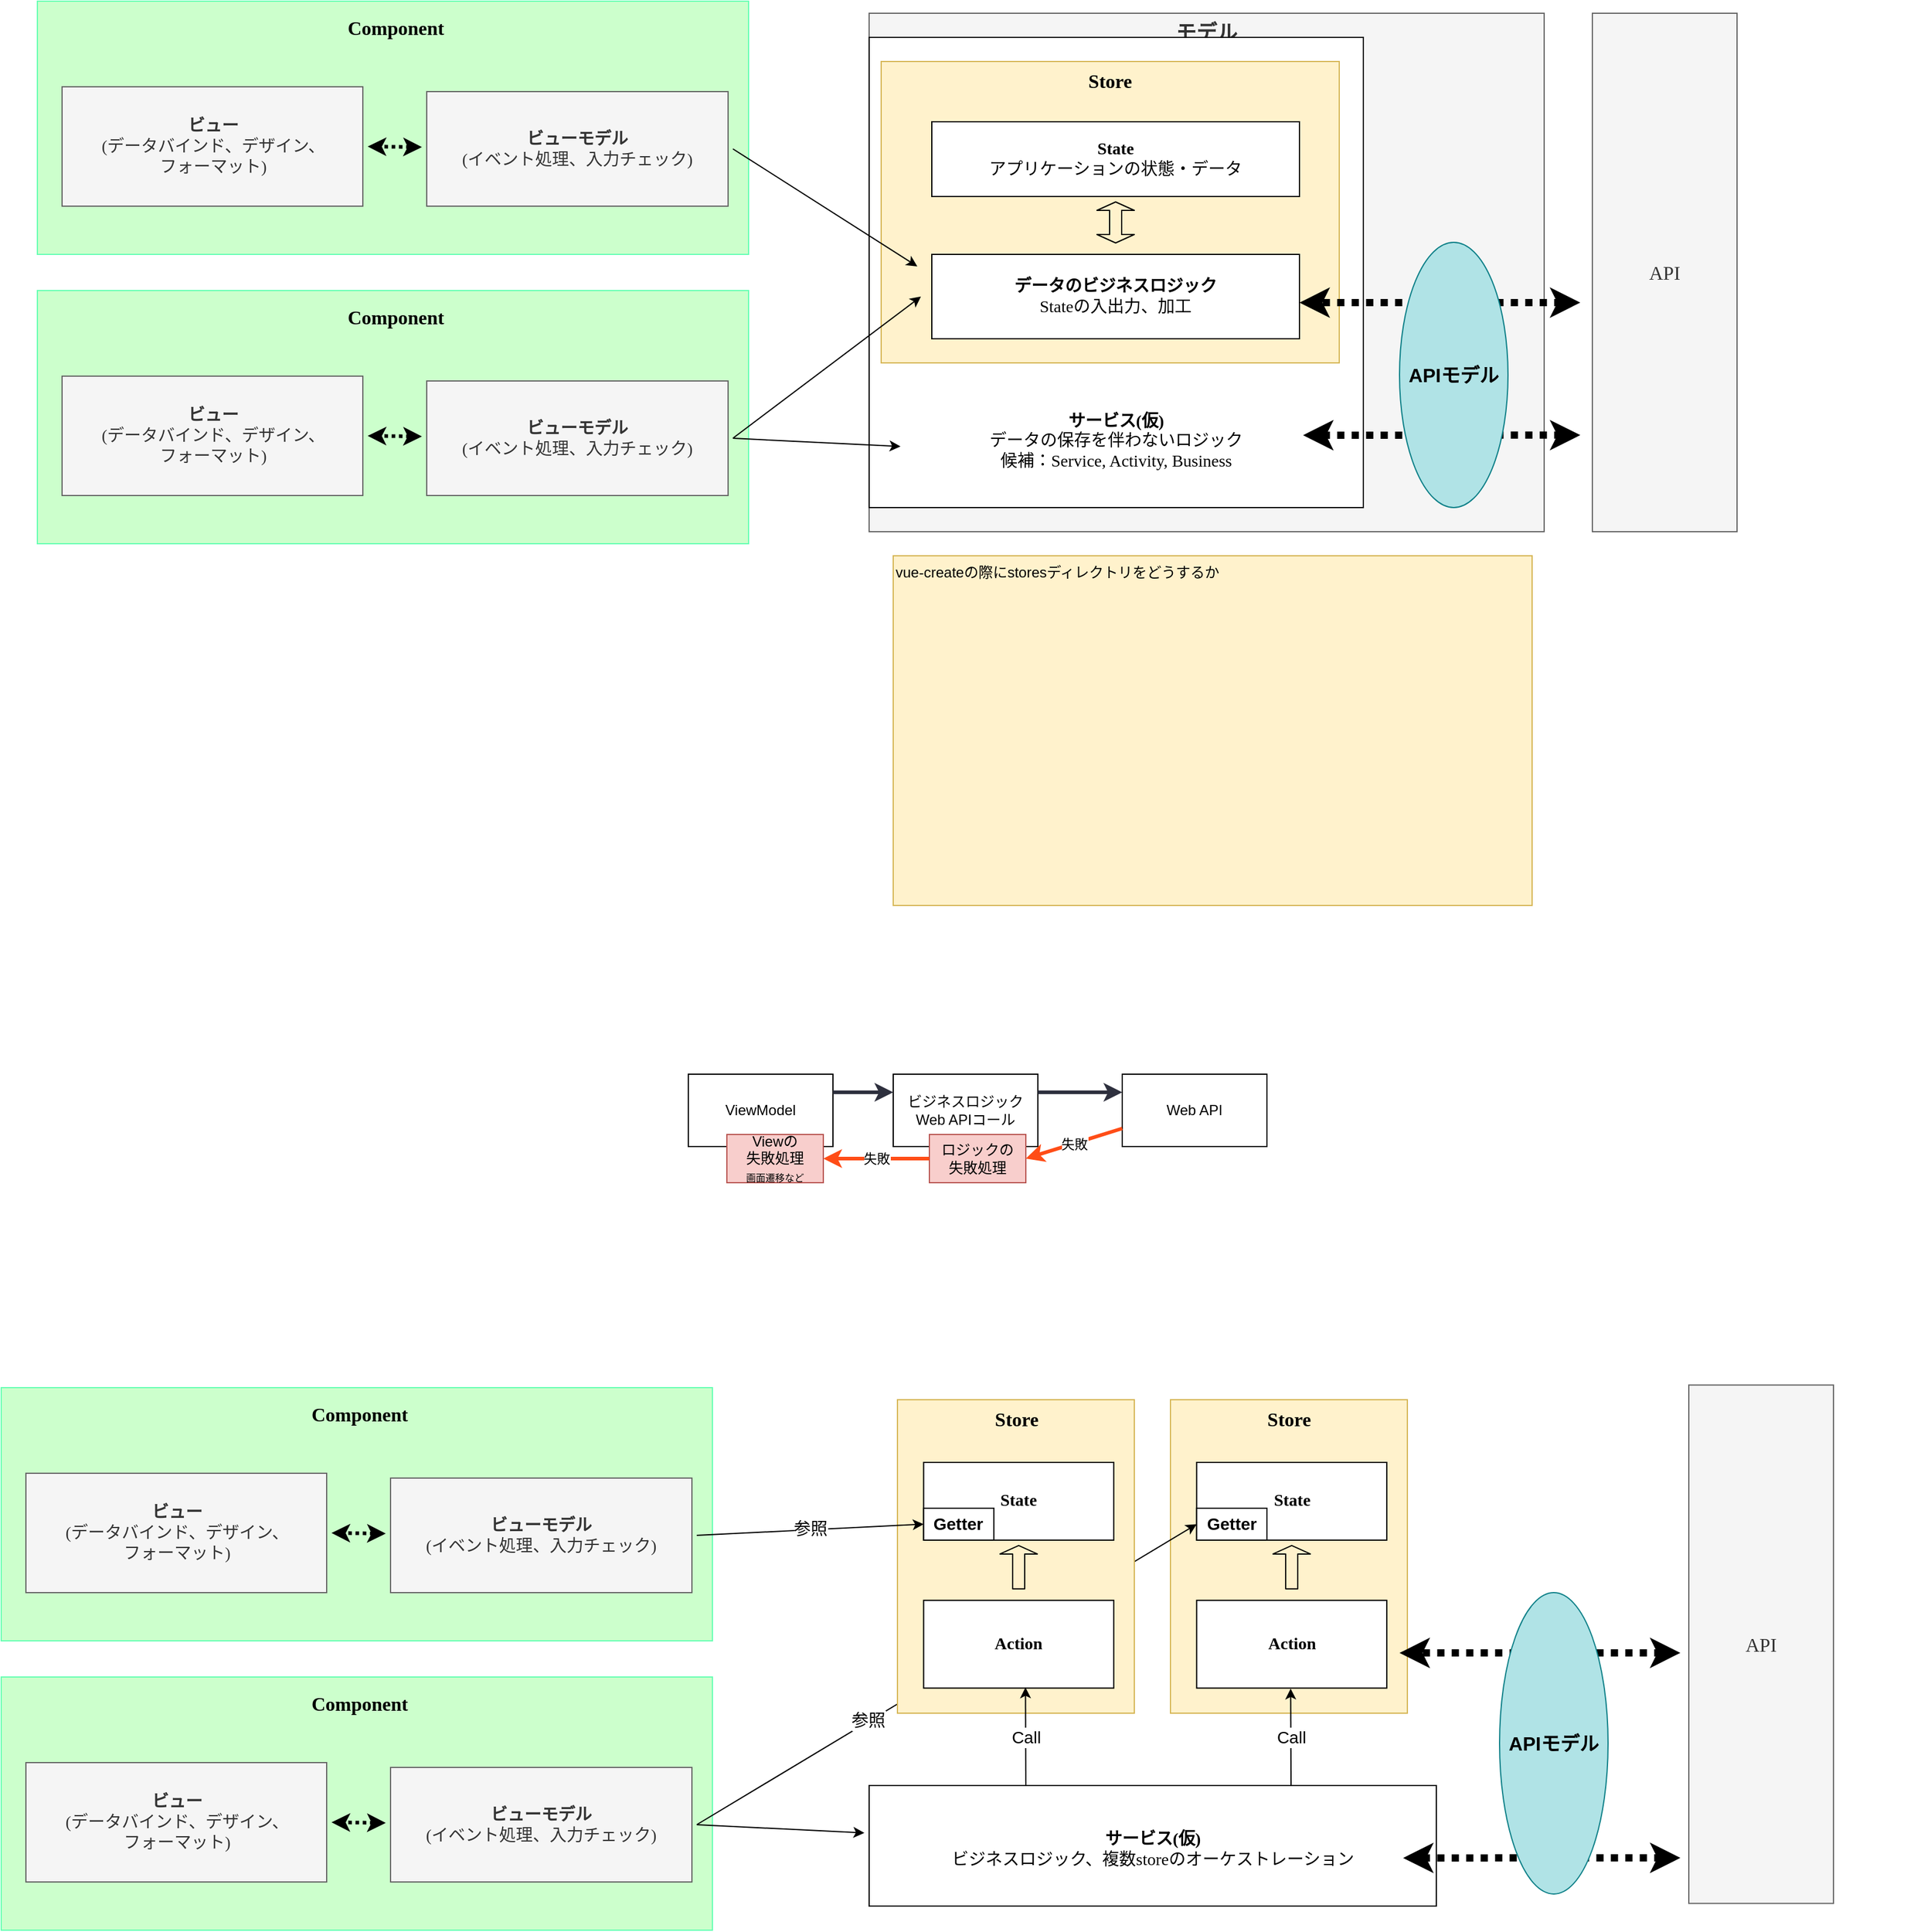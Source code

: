 <mxfile>
    <diagram id="g32roVNftYkZaOqn-Fnz" name="ページ1">
        <mxGraphModel dx="1520" dy="983" grid="1" gridSize="10" guides="1" tooltips="1" connect="1" arrows="1" fold="1" page="1" pageScale="1" pageWidth="827" pageHeight="1169" math="0" shadow="0">
            <root>
                <mxCell id="0"/>
                <mxCell id="1" parent="0"/>
                <mxCell id="85" value="モデル" style="rounded=0;whiteSpace=wrap;html=1;fillColor=#f5f5f5;fontColor=#333333;strokeColor=#666666;fontStyle=1;verticalAlign=top;fontSize=17;" parent="1" vertex="1">
                    <mxGeometry x="780" y="130" width="560" height="430" as="geometry"/>
                </mxCell>
                <mxCell id="105" value="サービス(仮)&lt;br style=&quot;border-color: var(--border-color);&quot;&gt;&lt;span style=&quot;border-color: var(--border-color); font-weight: normal;&quot;&gt;データの保存を伴わないロジック&lt;br style=&quot;border-color: var(--border-color);&quot;&gt;候補：Service, Activity, Business&lt;/span&gt;&lt;span style=&quot;font-weight: normal&quot;&gt;&lt;br&gt;&lt;/span&gt;" style="rounded=0;whiteSpace=wrap;html=1;fontSize=14;fontFamily=Noto Sans JP;fontSource=https%3A%2F%2Ffonts.googleapis.com%2Fcss%3Ffamily%3DNoto%2BSans%2BJP;perimeterSpacing=9;fontStyle=1;align=center;verticalAlign=bottom;spacingBottom=27;" parent="1" vertex="1">
                    <mxGeometry x="780" y="150" width="410" height="390" as="geometry"/>
                </mxCell>
                <mxCell id="5" value="&lt;b&gt;Store&lt;/b&gt;" style="rounded=0;whiteSpace=wrap;html=1;fontSize=16;verticalAlign=top;fillColor=#fff2cc;strokeColor=#d6b656;fontFamily=Noto Sans JP;fontSource=https%3A%2F%2Ffonts.googleapis.com%2Fcss%3Ffamily%3DNoto%2BSans%2BJP;" parent="1" vertex="1">
                    <mxGeometry x="790" y="170" width="380" height="250" as="geometry"/>
                </mxCell>
                <mxCell id="12" value="API" style="rounded=0;whiteSpace=wrap;html=1;fontSize=16;fillColor=#f5f5f5;strokeColor=#666666;fontFamily=Noto Sans JP;fontSource=https%3A%2F%2Ffonts.googleapis.com%2Fcss%3Ffamily%3DNoto%2BSans%2BJP;fontColor=#333333;" parent="1" vertex="1">
                    <mxGeometry x="1380" y="130" width="120" height="430" as="geometry"/>
                </mxCell>
                <mxCell id="19" value="&lt;span&gt;State&lt;br&gt;&lt;span style=&quot;font-weight: normal;&quot;&gt;アプリケーションの状態・データ&lt;/span&gt;&lt;/span&gt;&lt;span&gt;&lt;br&gt;&lt;/span&gt;" style="rounded=0;whiteSpace=wrap;html=1;fontSize=14;fontFamily=Noto Sans JP;fontSource=https%3A%2F%2Ffonts.googleapis.com%2Fcss%3Ffamily%3DNoto%2BSans%2BJP;perimeterSpacing=4;fontStyle=1;align=center;" parent="1" vertex="1">
                    <mxGeometry x="832" y="220" width="305" height="62" as="geometry"/>
                </mxCell>
                <mxCell id="57" value="&lt;span&gt;データのビジネスロジック&lt;/span&gt;&lt;br&gt;&lt;span style=&quot;font-weight: normal&quot;&gt;Stateの入出力、加工&lt;br&gt;&lt;/span&gt;" style="rounded=0;whiteSpace=wrap;html=1;fontSize=14;fontFamily=Noto Sans JP;fontSource=https%3A%2F%2Ffonts.googleapis.com%2Fcss%3Ffamily%3DNoto%2BSans%2BJP;perimeterSpacing=9;fontStyle=1;align=center;" parent="1" vertex="1">
                    <mxGeometry x="832" y="330" width="305" height="70" as="geometry"/>
                </mxCell>
                <mxCell id="64" value="Component" style="rounded=0;whiteSpace=wrap;html=1;align=center;spacingLeft=5;fillColor=#CCFFCC;fontColor=#000000;strokeColor=#66FFB3;verticalAlign=top;fontSize=16;fontFamily=Noto Sans JP;fontSource=https%3A%2F%2Ffonts.googleapis.com%2Fcss%3Ffamily%3DNoto%2BSans%2BJP;fontStyle=1;spacingTop=6;" parent="1" vertex="1">
                    <mxGeometry x="90" y="120" width="590" height="210" as="geometry"/>
                </mxCell>
                <mxCell id="65" value="&lt;b&gt;ビュー&lt;/b&gt;&lt;br style=&quot;font-size: 14px&quot;&gt;(データバインド、デザイン、&lt;br&gt;フォーマット)" style="rounded=0;whiteSpace=wrap;html=1;fontSize=14;fontFamily=Noto Sans JP;fontSource=https%3A%2F%2Ffonts.googleapis.com%2Fcss%3Ffamily%3DNoto%2BSans%2BJP;perimeterSpacing=4;fillColor=#f5f5f5;strokeColor=#666666;fontColor=#333333;" parent="1" vertex="1">
                    <mxGeometry x="110.5" y="191" width="249.5" height="99" as="geometry"/>
                </mxCell>
                <mxCell id="66" value="&lt;b&gt;ビューモデル&lt;/b&gt;&lt;br style=&quot;font-size: 14px&quot;&gt;(イベント処理、入力チェック)" style="rounded=0;whiteSpace=wrap;html=1;fontSize=14;fontFamily=Noto Sans JP;fontSource=https%3A%2F%2Ffonts.googleapis.com%2Fcss%3Ffamily%3DNoto%2BSans%2BJP;perimeterSpacing=4;fillColor=#f5f5f5;fontColor=#333333;strokeColor=#666666;" parent="1" vertex="1">
                    <mxGeometry x="413" y="195" width="250" height="95" as="geometry"/>
                </mxCell>
                <mxCell id="58" value="" style="endArrow=classic;html=1;fontSize=14;fontFamily=Noto Sans JP;fontSource=https%3A%2F%2Ffonts.googleapis.com%2Fcss%3Ffamily%3DNoto%2BSans%2BJP;exitX=1;exitY=0.5;exitDx=0;exitDy=0;" parent="1" source="66" edge="1">
                    <mxGeometry width="50" height="50" relative="1" as="geometry">
                        <mxPoint x="640" y="262" as="sourcePoint"/>
                        <mxPoint x="820" y="340" as="targetPoint"/>
                    </mxGeometry>
                </mxCell>
                <mxCell id="79" value="" style="shape=flexArrow;endArrow=classic;startArrow=classic;html=1;startSize=2;endSize=2;strokeWidth=1;exitX=0.5;exitY=0;exitDx=0;exitDy=0;entryX=0.5;entryY=1;entryDx=0;entryDy=0;" parent="1" source="57" target="19" edge="1">
                    <mxGeometry width="100" height="100" relative="1" as="geometry">
                        <mxPoint x="900" y="310" as="sourcePoint"/>
                        <mxPoint x="1000" y="210" as="targetPoint"/>
                    </mxGeometry>
                </mxCell>
                <mxCell id="80" value="" style="endArrow=classic;html=1;fontSize=14;fontFamily=Noto Sans JP;fontSource=https%3A%2F%2Ffonts.googleapis.com%2Fcss%3Ffamily%3DNoto%2BSans%2BJP;startArrow=classic;startFill=1;dashed=1;strokeWidth=3;dashPattern=1 1;entryX=1;entryY=0.5;entryDx=0;entryDy=0;" parent="1" source="66" target="65" edge="1">
                    <mxGeometry width="50" height="50" relative="1" as="geometry">
                        <mxPoint x="390" y="223" as="sourcePoint"/>
                        <mxPoint x="1151" y="375" as="targetPoint"/>
                    </mxGeometry>
                </mxCell>
                <mxCell id="81" value="Component" style="rounded=0;whiteSpace=wrap;html=1;align=center;spacingLeft=5;fillColor=#CCFFCC;fontColor=#000000;strokeColor=#66FFB3;verticalAlign=top;fontSize=16;fontFamily=Noto Sans JP;fontSource=https%3A%2F%2Ffonts.googleapis.com%2Fcss%3Ffamily%3DNoto%2BSans%2BJP;fontStyle=1;spacingTop=6;" parent="1" vertex="1">
                    <mxGeometry x="90" y="360" width="590" height="210" as="geometry"/>
                </mxCell>
                <mxCell id="82" value="&lt;b&gt;ビュー&lt;/b&gt;&lt;br style=&quot;font-size: 14px&quot;&gt;(データバインド、デザイン、&lt;br style=&quot;font-size: 14px&quot;&gt;フォーマット)" style="rounded=0;whiteSpace=wrap;html=1;fontSize=14;fontFamily=Noto Sans JP;fontSource=https%3A%2F%2Ffonts.googleapis.com%2Fcss%3Ffamily%3DNoto%2BSans%2BJP;perimeterSpacing=4;fillColor=#f5f5f5;fontColor=#333333;strokeColor=#666666;" parent="1" vertex="1">
                    <mxGeometry x="110.5" y="431" width="249.5" height="99" as="geometry"/>
                </mxCell>
                <mxCell id="83" value="&lt;b&gt;ビューモデル&lt;/b&gt;&lt;br style=&quot;font-size: 14px&quot;&gt;(イベント処理、入力チェック)" style="rounded=0;whiteSpace=wrap;html=1;fontSize=14;fontFamily=Noto Sans JP;fontSource=https%3A%2F%2Ffonts.googleapis.com%2Fcss%3Ffamily%3DNoto%2BSans%2BJP;perimeterSpacing=4;fillColor=#f5f5f5;fontColor=#333333;strokeColor=#666666;" parent="1" vertex="1">
                    <mxGeometry x="413" y="435" width="250" height="95" as="geometry"/>
                </mxCell>
                <mxCell id="84" value="" style="endArrow=classic;html=1;fontSize=14;fontFamily=Noto Sans JP;fontSource=https%3A%2F%2Ffonts.googleapis.com%2Fcss%3Ffamily%3DNoto%2BSans%2BJP;startArrow=classic;startFill=1;dashed=1;strokeWidth=3;dashPattern=1 1;entryX=1;entryY=0.5;entryDx=0;entryDy=0;" parent="1" source="83" target="82" edge="1">
                    <mxGeometry width="50" height="50" relative="1" as="geometry">
                        <mxPoint x="390" y="463" as="sourcePoint"/>
                        <mxPoint x="1151" y="615" as="targetPoint"/>
                    </mxGeometry>
                </mxCell>
                <mxCell id="70" value="" style="endArrow=classic;html=1;fontSize=14;fontFamily=Noto Sans JP;fontSource=https%3A%2F%2Ffonts.googleapis.com%2Fcss%3Ffamily%3DNoto%2BSans%2BJP;exitX=1;exitY=0.5;exitDx=0;exitDy=0;" parent="1" source="83" edge="1">
                    <mxGeometry width="50" height="50" relative="1" as="geometry">
                        <mxPoint x="634.5" y="513" as="sourcePoint"/>
                        <mxPoint x="806" y="489.283" as="targetPoint"/>
                    </mxGeometry>
                </mxCell>
                <mxCell id="88" value="" style="endArrow=classic;html=1;fontSize=14;fontFamily=Noto Sans JP;fontSource=https%3A%2F%2Ffonts.googleapis.com%2Fcss%3Ffamily%3DNoto%2BSans%2BJP;startArrow=classic;startFill=1;dashed=1;strokeWidth=6;dashPattern=1 1;" parent="1" edge="1">
                    <mxGeometry width="50" height="50" relative="1" as="geometry">
                        <mxPoint x="1370" y="370" as="sourcePoint"/>
                        <mxPoint x="1137" y="370" as="targetPoint"/>
                    </mxGeometry>
                </mxCell>
                <mxCell id="89" value="" style="endArrow=classic;html=1;fontSize=14;fontFamily=Noto Sans JP;fontSource=https%3A%2F%2Ffonts.googleapis.com%2Fcss%3Ffamily%3DNoto%2BSans%2BJP;startArrow=classic;startFill=1;dashed=1;strokeWidth=6;dashPattern=1 1;" parent="1" edge="1">
                    <mxGeometry width="50" height="50" relative="1" as="geometry">
                        <mxPoint x="1370" y="479.91" as="sourcePoint"/>
                        <mxPoint x="1140" y="480" as="targetPoint"/>
                    </mxGeometry>
                </mxCell>
                <mxCell id="86" value="APIモデル" style="ellipse;whiteSpace=wrap;html=1;rounded=1;fontSize=16;fontStyle=1;fillColor=#b0e3e6;strokeColor=#0e8088;" parent="1" vertex="1">
                    <mxGeometry x="1220" y="320" width="90" height="220" as="geometry"/>
                </mxCell>
                <mxCell id="90" value="" style="endArrow=classic;html=1;fontSize=14;fontFamily=Noto Sans JP;fontSource=https%3A%2F%2Ffonts.googleapis.com%2Fcss%3Ffamily%3DNoto%2BSans%2BJP;exitX=1;exitY=0.5;exitDx=0;exitDy=0;entryX=0;entryY=0.5;entryDx=0;entryDy=0;" parent="1" source="83" target="57" edge="1">
                    <mxGeometry width="50" height="50" relative="1" as="geometry">
                        <mxPoint x="677" y="492.5" as="sourcePoint"/>
                        <mxPoint x="838" y="492.5" as="targetPoint"/>
                    </mxGeometry>
                </mxCell>
                <mxCell id="94" value="vue-createの際にstoresディレクトリをどうするか&lt;br&gt;" style="text;html=1;strokeColor=#d6b656;fillColor=#fff2cc;align=left;verticalAlign=top;whiteSpace=wrap;rounded=0;" parent="1" vertex="1">
                    <mxGeometry x="800" y="580" width="530" height="290" as="geometry"/>
                </mxCell>
                <mxCell id="104" value="" style="group" parent="1" connectable="0" vertex="1">
                    <mxGeometry x="630" y="1010" width="480" height="90" as="geometry"/>
                </mxCell>
                <mxCell id="95" value="ViewModel" style="rounded=0;whiteSpace=wrap;html=1;" parent="104" vertex="1">
                    <mxGeometry width="120" height="60" as="geometry"/>
                </mxCell>
                <mxCell id="96" value="ビジネスロジック&lt;br&gt;Web APIコール" style="rounded=0;whiteSpace=wrap;html=1;" parent="104" vertex="1">
                    <mxGeometry x="170" width="120" height="60" as="geometry"/>
                </mxCell>
                <mxCell id="103" style="edgeStyle=none;rounded=1;sketch=0;jumpSize=6;html=1;exitX=1;exitY=0.25;exitDx=0;exitDy=0;entryX=0;entryY=0.25;entryDx=0;entryDy=0;shadow=0;strokeColor=#2E303E;strokeWidth=3;fontSize=8;elbow=vertical;" parent="104" source="95" target="96" edge="1">
                    <mxGeometry relative="1" as="geometry"/>
                </mxCell>
                <mxCell id="97" value="Web API" style="rounded=0;whiteSpace=wrap;html=1;" parent="104" vertex="1">
                    <mxGeometry x="360" width="120" height="60" as="geometry"/>
                </mxCell>
                <mxCell id="102" style="edgeStyle=none;rounded=1;sketch=0;jumpSize=6;html=1;exitX=1;exitY=0.25;exitDx=0;exitDy=0;entryX=0;entryY=0.25;entryDx=0;entryDy=0;shadow=0;strokeColor=#2E303E;strokeWidth=3;fontSize=8;elbow=vertical;" parent="104" source="96" target="97" edge="1">
                    <mxGeometry relative="1" as="geometry"/>
                </mxCell>
                <mxCell id="99" value="ロジックの&lt;br&gt;失敗処理" style="rounded=0;whiteSpace=wrap;html=1;fillColor=#f8cecc;strokeColor=#b85450;" parent="104" vertex="1">
                    <mxGeometry x="200" y="50" width="80" height="40" as="geometry"/>
                </mxCell>
                <mxCell id="98" value="失敗" style="edgeStyle=none;rounded=1;sketch=0;html=1;exitX=0;exitY=0.75;exitDx=0;exitDy=0;entryX=1;entryY=0.5;entryDx=0;entryDy=0;shadow=0;elbow=vertical;strokeColor=#FF4D17;jumpSize=6;strokeWidth=3;" parent="104" source="97" target="99" edge="1">
                    <mxGeometry relative="1" as="geometry"/>
                </mxCell>
                <mxCell id="100" value="失敗" style="edgeStyle=none;rounded=1;sketch=0;html=1;entryX=1;entryY=0.5;entryDx=0;entryDy=0;shadow=0;elbow=vertical;strokeColor=#FF4D17;jumpSize=6;strokeWidth=3;" parent="104" source="99" target="101" edge="1">
                    <mxGeometry relative="1" as="geometry">
                        <mxPoint x="200" y="69.76" as="sourcePoint"/>
                        <mxPoint x="130" y="69.76" as="targetPoint"/>
                    </mxGeometry>
                </mxCell>
                <mxCell id="101" value="Viewの&lt;br&gt;失敗処理&lt;br&gt;&lt;font style=&quot;font-size: 8px;&quot;&gt;画面遷移など&lt;/font&gt;" style="rounded=0;whiteSpace=wrap;html=1;fillColor=#f8cecc;strokeColor=#b85450;" parent="104" vertex="1">
                    <mxGeometry x="32" y="50" width="80" height="40" as="geometry"/>
                </mxCell>
                <mxCell id="111" value="" style="group" parent="1" vertex="1" connectable="0">
                    <mxGeometry x="1350" y="710" width="290" height="987.8" as="geometry"/>
                </mxCell>
                <mxCell id="112" value="&lt;b&gt;Store&lt;/b&gt;" style="rounded=0;whiteSpace=wrap;html=1;fontSize=16;verticalAlign=top;fillColor=#fff2cc;strokeColor=#d6b656;fontFamily=Noto Sans JP;fontSource=https%3A%2F%2Ffonts.googleapis.com%2Fcss%3Ffamily%3DNoto%2BSans%2BJP;" parent="111" vertex="1">
                    <mxGeometry x="-320" y="570" width="196.5" height="260" as="geometry"/>
                </mxCell>
                <mxCell id="113" value="&lt;span&gt;State&lt;/span&gt;&lt;span&gt;&lt;br&gt;&lt;/span&gt;" style="rounded=0;whiteSpace=wrap;html=1;fontSize=14;fontFamily=Noto Sans JP;fontSource=https%3A%2F%2Ffonts.googleapis.com%2Fcss%3Ffamily%3DNoto%2BSans%2BJP;perimeterSpacing=4;fontStyle=1;align=center;" parent="111" vertex="1">
                    <mxGeometry x="-298.282" y="622" width="157.717" height="64.48" as="geometry"/>
                </mxCell>
                <mxCell id="114" value="Action" style="rounded=0;whiteSpace=wrap;html=1;fontSize=14;fontFamily=Noto Sans JP;fontSource=https%3A%2F%2Ffonts.googleapis.com%2Fcss%3Ffamily%3DNoto%2BSans%2BJP;perimeterSpacing=9;fontStyle=1;align=center;" parent="111" vertex="1">
                    <mxGeometry x="-298.282" y="736.4" width="157.717" height="72.8" as="geometry"/>
                </mxCell>
                <mxCell id="115" value="" style="shape=flexArrow;endArrow=classic;startArrow=none;html=1;startSize=2;endSize=2;strokeWidth=1;exitX=0.5;exitY=0;exitDx=0;exitDy=0;entryX=0.5;entryY=1;entryDx=0;entryDy=0;startFill=0;" parent="111" source="114" target="113" edge="1">
                    <mxGeometry width="100" height="100" relative="1" as="geometry">
                        <mxPoint x="-263.118" y="715.6" as="sourcePoint"/>
                        <mxPoint x="-211.408" y="611.6" as="targetPoint"/>
                    </mxGeometry>
                </mxCell>
                <mxCell id="142" value="&lt;span style=&quot;font-size: 14px;&quot;&gt;Getter&lt;/span&gt;" style="rounded=0;whiteSpace=wrap;html=1;fontStyle=1;fontSize=14;" vertex="1" parent="111">
                    <mxGeometry x="-298.28" y="660" width="58.28" height="26.48" as="geometry"/>
                </mxCell>
                <mxCell id="123" value="API" style="rounded=0;whiteSpace=wrap;html=1;fontSize=16;fillColor=#f5f5f5;strokeColor=#666666;fontFamily=Noto Sans JP;fontSource=https%3A%2F%2Ffonts.googleapis.com%2Fcss%3Ffamily%3DNoto%2BSans%2BJP;fontColor=#333333;" vertex="1" parent="111">
                    <mxGeometry x="110" y="557.8" width="120" height="430" as="geometry"/>
                </mxCell>
                <mxCell id="116" value="サービス(仮)&lt;br style=&quot;border-color: var(--border-color);&quot;&gt;&lt;span style=&quot;border-color: var(--border-color); font-weight: normal;&quot;&gt;ビジネスロジック、複数storeのオーケストレーション&lt;/span&gt;&lt;span style=&quot;font-weight: normal&quot;&gt;&lt;br&gt;&lt;/span&gt;" style="rounded=0;whiteSpace=wrap;html=1;fontSize=14;fontFamily=Noto Sans JP;fontSource=https%3A%2F%2Ffonts.googleapis.com%2Fcss%3Ffamily%3DNoto%2BSans%2BJP;perimeterSpacing=9;fontStyle=1;align=center;verticalAlign=bottom;spacingBottom=27;" parent="1" vertex="1">
                    <mxGeometry x="780" y="1600" width="470.56" height="100" as="geometry"/>
                </mxCell>
                <mxCell id="126" value="Component" style="rounded=0;whiteSpace=wrap;html=1;align=center;spacingLeft=5;fillColor=#CCFFCC;fontColor=#000000;strokeColor=#66FFB3;verticalAlign=top;fontSize=16;fontFamily=Noto Sans JP;fontSource=https%3A%2F%2Ffonts.googleapis.com%2Fcss%3Ffamily%3DNoto%2BSans%2BJP;fontStyle=1;spacingTop=6;" vertex="1" parent="1">
                    <mxGeometry x="60" y="1270" width="590" height="210" as="geometry"/>
                </mxCell>
                <mxCell id="127" value="&lt;b&gt;ビュー&lt;/b&gt;&lt;br style=&quot;font-size: 14px&quot;&gt;(データバインド、デザイン、&lt;br&gt;フォーマット)" style="rounded=0;whiteSpace=wrap;html=1;fontSize=14;fontFamily=Noto Sans JP;fontSource=https%3A%2F%2Ffonts.googleapis.com%2Fcss%3Ffamily%3DNoto%2BSans%2BJP;perimeterSpacing=4;fillColor=#f5f5f5;strokeColor=#666666;fontColor=#333333;" vertex="1" parent="1">
                    <mxGeometry x="80.5" y="1341" width="249.5" height="99" as="geometry"/>
                </mxCell>
                <mxCell id="128" value="&lt;b&gt;ビューモデル&lt;/b&gt;&lt;br style=&quot;font-size: 14px&quot;&gt;(イベント処理、入力チェック)" style="rounded=0;whiteSpace=wrap;html=1;fontSize=14;fontFamily=Noto Sans JP;fontSource=https%3A%2F%2Ffonts.googleapis.com%2Fcss%3Ffamily%3DNoto%2BSans%2BJP;perimeterSpacing=4;fillColor=#f5f5f5;fontColor=#333333;strokeColor=#666666;" vertex="1" parent="1">
                    <mxGeometry x="383" y="1345" width="250" height="95" as="geometry"/>
                </mxCell>
                <mxCell id="131" value="" style="endArrow=classic;html=1;fontSize=14;fontFamily=Noto Sans JP;fontSource=https%3A%2F%2Ffonts.googleapis.com%2Fcss%3Ffamily%3DNoto%2BSans%2BJP;startArrow=classic;startFill=1;dashed=1;strokeWidth=3;dashPattern=1 1;entryX=1;entryY=0.5;entryDx=0;entryDy=0;" edge="1" parent="1" source="128" target="127">
                    <mxGeometry width="50" height="50" relative="1" as="geometry">
                        <mxPoint x="360" y="1373" as="sourcePoint"/>
                        <mxPoint x="1121" y="1525" as="targetPoint"/>
                    </mxGeometry>
                </mxCell>
                <mxCell id="132" value="Component" style="rounded=0;whiteSpace=wrap;html=1;align=center;spacingLeft=5;fillColor=#CCFFCC;fontColor=#000000;strokeColor=#66FFB3;verticalAlign=top;fontSize=16;fontFamily=Noto Sans JP;fontSource=https%3A%2F%2Ffonts.googleapis.com%2Fcss%3Ffamily%3DNoto%2BSans%2BJP;fontStyle=1;spacingTop=6;" vertex="1" parent="1">
                    <mxGeometry x="60" y="1510" width="590" height="210" as="geometry"/>
                </mxCell>
                <mxCell id="133" value="&lt;b&gt;ビュー&lt;/b&gt;&lt;br style=&quot;font-size: 14px&quot;&gt;(データバインド、デザイン、&lt;br style=&quot;font-size: 14px&quot;&gt;フォーマット)" style="rounded=0;whiteSpace=wrap;html=1;fontSize=14;fontFamily=Noto Sans JP;fontSource=https%3A%2F%2Ffonts.googleapis.com%2Fcss%3Ffamily%3DNoto%2BSans%2BJP;perimeterSpacing=4;fillColor=#f5f5f5;fontColor=#333333;strokeColor=#666666;" vertex="1" parent="1">
                    <mxGeometry x="80.5" y="1581" width="249.5" height="99" as="geometry"/>
                </mxCell>
                <mxCell id="134" value="&lt;b&gt;ビューモデル&lt;/b&gt;&lt;br style=&quot;font-size: 14px&quot;&gt;(イベント処理、入力チェック)" style="rounded=0;whiteSpace=wrap;html=1;fontSize=14;fontFamily=Noto Sans JP;fontSource=https%3A%2F%2Ffonts.googleapis.com%2Fcss%3Ffamily%3DNoto%2BSans%2BJP;perimeterSpacing=4;fillColor=#f5f5f5;fontColor=#333333;strokeColor=#666666;" vertex="1" parent="1">
                    <mxGeometry x="383" y="1585" width="250" height="95" as="geometry"/>
                </mxCell>
                <mxCell id="135" value="" style="endArrow=classic;html=1;fontSize=14;fontFamily=Noto Sans JP;fontSource=https%3A%2F%2Ffonts.googleapis.com%2Fcss%3Ffamily%3DNoto%2BSans%2BJP;startArrow=classic;startFill=1;dashed=1;strokeWidth=3;dashPattern=1 1;entryX=1;entryY=0.5;entryDx=0;entryDy=0;" edge="1" parent="1" source="134" target="133">
                    <mxGeometry width="50" height="50" relative="1" as="geometry">
                        <mxPoint x="360" y="1613" as="sourcePoint"/>
                        <mxPoint x="1121" y="1765" as="targetPoint"/>
                    </mxGeometry>
                </mxCell>
                <mxCell id="140" value="" style="endArrow=classic;html=1;fontSize=14;fontFamily=Noto Sans JP;fontSource=https%3A%2F%2Ffonts.googleapis.com%2Fcss%3Ffamily%3DNoto%2BSans%2BJP;exitX=1;exitY=0.5;exitDx=0;exitDy=0;entryX=0;entryY=0.5;entryDx=0;entryDy=0;" edge="1" parent="1" source="134" target="142">
                    <mxGeometry width="50" height="50" relative="1" as="geometry">
                        <mxPoint x="647" y="1642.5" as="sourcePoint"/>
                        <mxPoint x="793.0" y="1515" as="targetPoint"/>
                    </mxGeometry>
                </mxCell>
                <mxCell id="143" value="参照" style="edgeLabel;html=1;align=center;verticalAlign=middle;resizable=0;points=[];fontSize=14;" vertex="1" connectable="0" parent="140">
                    <mxGeometry x="-0.313" y="1" relative="1" as="geometry">
                        <mxPoint as="offset"/>
                    </mxGeometry>
                </mxCell>
                <mxCell id="136" value="" style="endArrow=classic;html=1;fontSize=14;fontFamily=Noto Sans JP;fontSource=https%3A%2F%2Ffonts.googleapis.com%2Fcss%3Ffamily%3DNoto%2BSans%2BJP;exitX=1;exitY=0.5;exitDx=0;exitDy=0;" edge="1" parent="1" source="134">
                    <mxGeometry width="50" height="50" relative="1" as="geometry">
                        <mxPoint x="604.5" y="1663" as="sourcePoint"/>
                        <mxPoint x="776" y="1639.283" as="targetPoint"/>
                    </mxGeometry>
                </mxCell>
                <mxCell id="110" value="" style="group" parent="1" vertex="1" connectable="0">
                    <mxGeometry x="803.5" y="1280" width="196.5" height="260" as="geometry"/>
                </mxCell>
                <mxCell id="106" value="&lt;b&gt;Store&lt;/b&gt;" style="rounded=0;whiteSpace=wrap;html=1;fontSize=16;verticalAlign=top;fillColor=#fff2cc;strokeColor=#d6b656;fontFamily=Noto Sans JP;fontSource=https%3A%2F%2Ffonts.googleapis.com%2Fcss%3Ffamily%3DNoto%2BSans%2BJP;" parent="110" vertex="1">
                    <mxGeometry width="196.5" height="260" as="geometry"/>
                </mxCell>
                <mxCell id="107" value="&lt;span&gt;State&lt;/span&gt;&lt;span&gt;&lt;br&gt;&lt;/span&gt;" style="rounded=0;whiteSpace=wrap;html=1;fontSize=14;fontFamily=Noto Sans JP;fontSource=https%3A%2F%2Ffonts.googleapis.com%2Fcss%3Ffamily%3DNoto%2BSans%2BJP;perimeterSpacing=4;fontStyle=1;align=center;" parent="110" vertex="1">
                    <mxGeometry x="21.718" y="52" width="157.717" height="64.48" as="geometry"/>
                </mxCell>
                <mxCell id="108" value="Action" style="rounded=0;whiteSpace=wrap;html=1;fontSize=14;fontFamily=Noto Sans JP;fontSource=https%3A%2F%2Ffonts.googleapis.com%2Fcss%3Ffamily%3DNoto%2BSans%2BJP;perimeterSpacing=9;fontStyle=1;align=center;" parent="110" vertex="1">
                    <mxGeometry x="21.718" y="166.4" width="157.717" height="72.8" as="geometry"/>
                </mxCell>
                <mxCell id="109" value="" style="shape=flexArrow;endArrow=classic;startArrow=none;html=1;startSize=2;endSize=2;strokeWidth=1;exitX=0.5;exitY=0;exitDx=0;exitDy=0;entryX=0.5;entryY=1;entryDx=0;entryDy=0;startFill=0;" parent="110" source="108" target="107" edge="1">
                    <mxGeometry width="100" height="100" relative="1" as="geometry">
                        <mxPoint x="56.882" y="145.6" as="sourcePoint"/>
                        <mxPoint x="108.592" y="41.6" as="targetPoint"/>
                    </mxGeometry>
                </mxCell>
                <mxCell id="141" value="&lt;span style=&quot;font-size: 14px;&quot;&gt;Getter&lt;/span&gt;" style="rounded=0;whiteSpace=wrap;html=1;fontStyle=1;fontSize=14;" vertex="1" parent="110">
                    <mxGeometry x="21.72" y="90" width="58.28" height="26.48" as="geometry"/>
                </mxCell>
                <mxCell id="129" value="参照" style="endArrow=classic;html=1;fontSize=14;fontFamily=Noto Sans JP;fontSource=https%3A%2F%2Ffonts.googleapis.com%2Fcss%3Ffamily%3DNoto%2BSans%2BJP;exitX=1;exitY=0.5;exitDx=0;exitDy=0;entryX=0;entryY=0.5;entryDx=0;entryDy=0;" edge="1" parent="1" source="128" target="141">
                    <mxGeometry width="50" height="50" relative="1" as="geometry">
                        <mxPoint x="610" y="1412" as="sourcePoint"/>
                        <mxPoint x="790" y="1490" as="targetPoint"/>
                    </mxGeometry>
                </mxCell>
                <mxCell id="144" value="Call" style="endArrow=classic;html=1;fontSize=14;entryX=0.532;entryY=0.894;entryDx=0;entryDy=0;entryPerimeter=0;" edge="1" parent="1" target="108">
                    <mxGeometry width="50" height="50" relative="1" as="geometry">
                        <mxPoint x="910" y="1600" as="sourcePoint"/>
                        <mxPoint x="910" y="1530" as="targetPoint"/>
                    </mxGeometry>
                </mxCell>
                <mxCell id="145" value="Call" style="endArrow=classic;html=1;fontSize=14;entryX=0.495;entryY=0.905;entryDx=0;entryDy=0;entryPerimeter=0;" edge="1" parent="1" target="114">
                    <mxGeometry width="50" height="50" relative="1" as="geometry">
                        <mxPoint x="1130" y="1600" as="sourcePoint"/>
                        <mxPoint x="1130" y="1530" as="targetPoint"/>
                    </mxGeometry>
                </mxCell>
                <mxCell id="146" value="" style="endArrow=classic;html=1;fontSize=14;fontFamily=Noto Sans JP;fontSource=https%3A%2F%2Ffonts.googleapis.com%2Fcss%3Ffamily%3DNoto%2BSans%2BJP;startArrow=classic;startFill=1;dashed=1;strokeWidth=6;dashPattern=1 1;" edge="1" parent="1">
                    <mxGeometry width="50" height="50" relative="1" as="geometry">
                        <mxPoint x="1453" y="1490" as="sourcePoint"/>
                        <mxPoint x="1220" y="1490" as="targetPoint"/>
                    </mxGeometry>
                </mxCell>
                <mxCell id="147" value="" style="endArrow=classic;html=1;fontSize=14;fontFamily=Noto Sans JP;fontSource=https%3A%2F%2Ffonts.googleapis.com%2Fcss%3Ffamily%3DNoto%2BSans%2BJP;startArrow=classic;startFill=1;dashed=1;strokeWidth=6;dashPattern=1 1;" edge="1" parent="1">
                    <mxGeometry width="50" height="50" relative="1" as="geometry">
                        <mxPoint x="1453" y="1660" as="sourcePoint"/>
                        <mxPoint x="1223" y="1660.09" as="targetPoint"/>
                    </mxGeometry>
                </mxCell>
                <mxCell id="148" value="APIモデル" style="ellipse;whiteSpace=wrap;html=1;rounded=1;fontSize=16;fontStyle=1;fillColor=#b0e3e6;strokeColor=#0e8088;" vertex="1" parent="1">
                    <mxGeometry x="1303" y="1440" width="90" height="250" as="geometry"/>
                </mxCell>
            </root>
        </mxGraphModel>
    </diagram>
</mxfile>